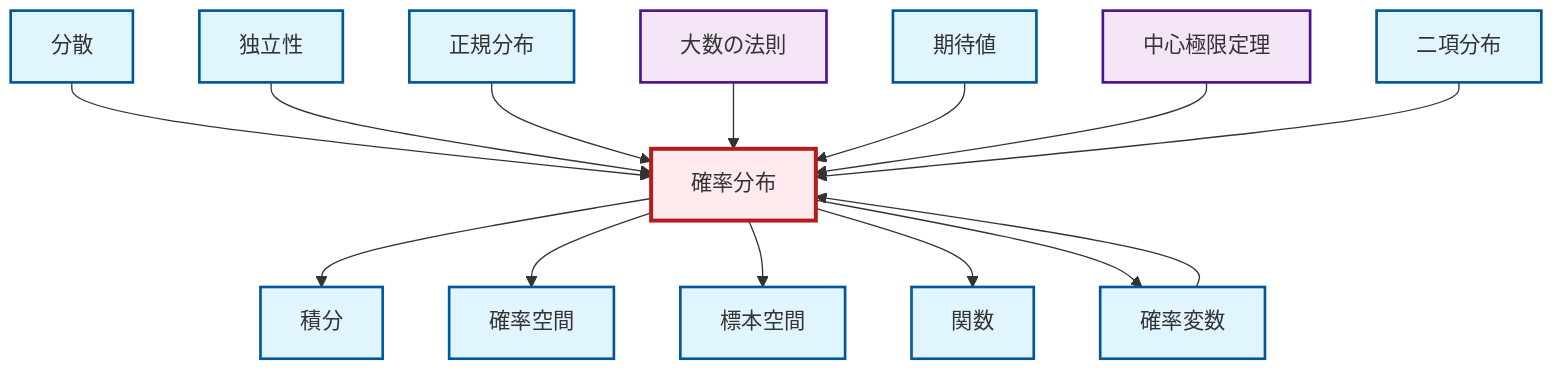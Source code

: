 graph TD
    classDef definition fill:#e1f5fe,stroke:#01579b,stroke-width:2px
    classDef theorem fill:#f3e5f5,stroke:#4a148c,stroke-width:2px
    classDef axiom fill:#fff3e0,stroke:#e65100,stroke-width:2px
    classDef example fill:#e8f5e9,stroke:#1b5e20,stroke-width:2px
    classDef current fill:#ffebee,stroke:#b71c1c,stroke-width:3px
    def-expectation["期待値"]:::definition
    def-sample-space["標本空間"]:::definition
    def-binomial-distribution["二項分布"]:::definition
    def-integral["積分"]:::definition
    def-probability-distribution["確率分布"]:::definition
    def-variance["分散"]:::definition
    thm-central-limit["中心極限定理"]:::theorem
    def-independence["独立性"]:::definition
    thm-law-of-large-numbers["大数の法則"]:::theorem
    def-normal-distribution["正規分布"]:::definition
    def-random-variable["確率変数"]:::definition
    def-function["関数"]:::definition
    def-probability-space["確率空間"]:::definition
    def-variance --> def-probability-distribution
    def-random-variable --> def-probability-distribution
    def-independence --> def-probability-distribution
    def-normal-distribution --> def-probability-distribution
    def-probability-distribution --> def-integral
    def-probability-distribution --> def-probability-space
    thm-law-of-large-numbers --> def-probability-distribution
    def-expectation --> def-probability-distribution
    def-probability-distribution --> def-sample-space
    def-probability-distribution --> def-function
    thm-central-limit --> def-probability-distribution
    def-binomial-distribution --> def-probability-distribution
    def-probability-distribution --> def-random-variable
    class def-probability-distribution current